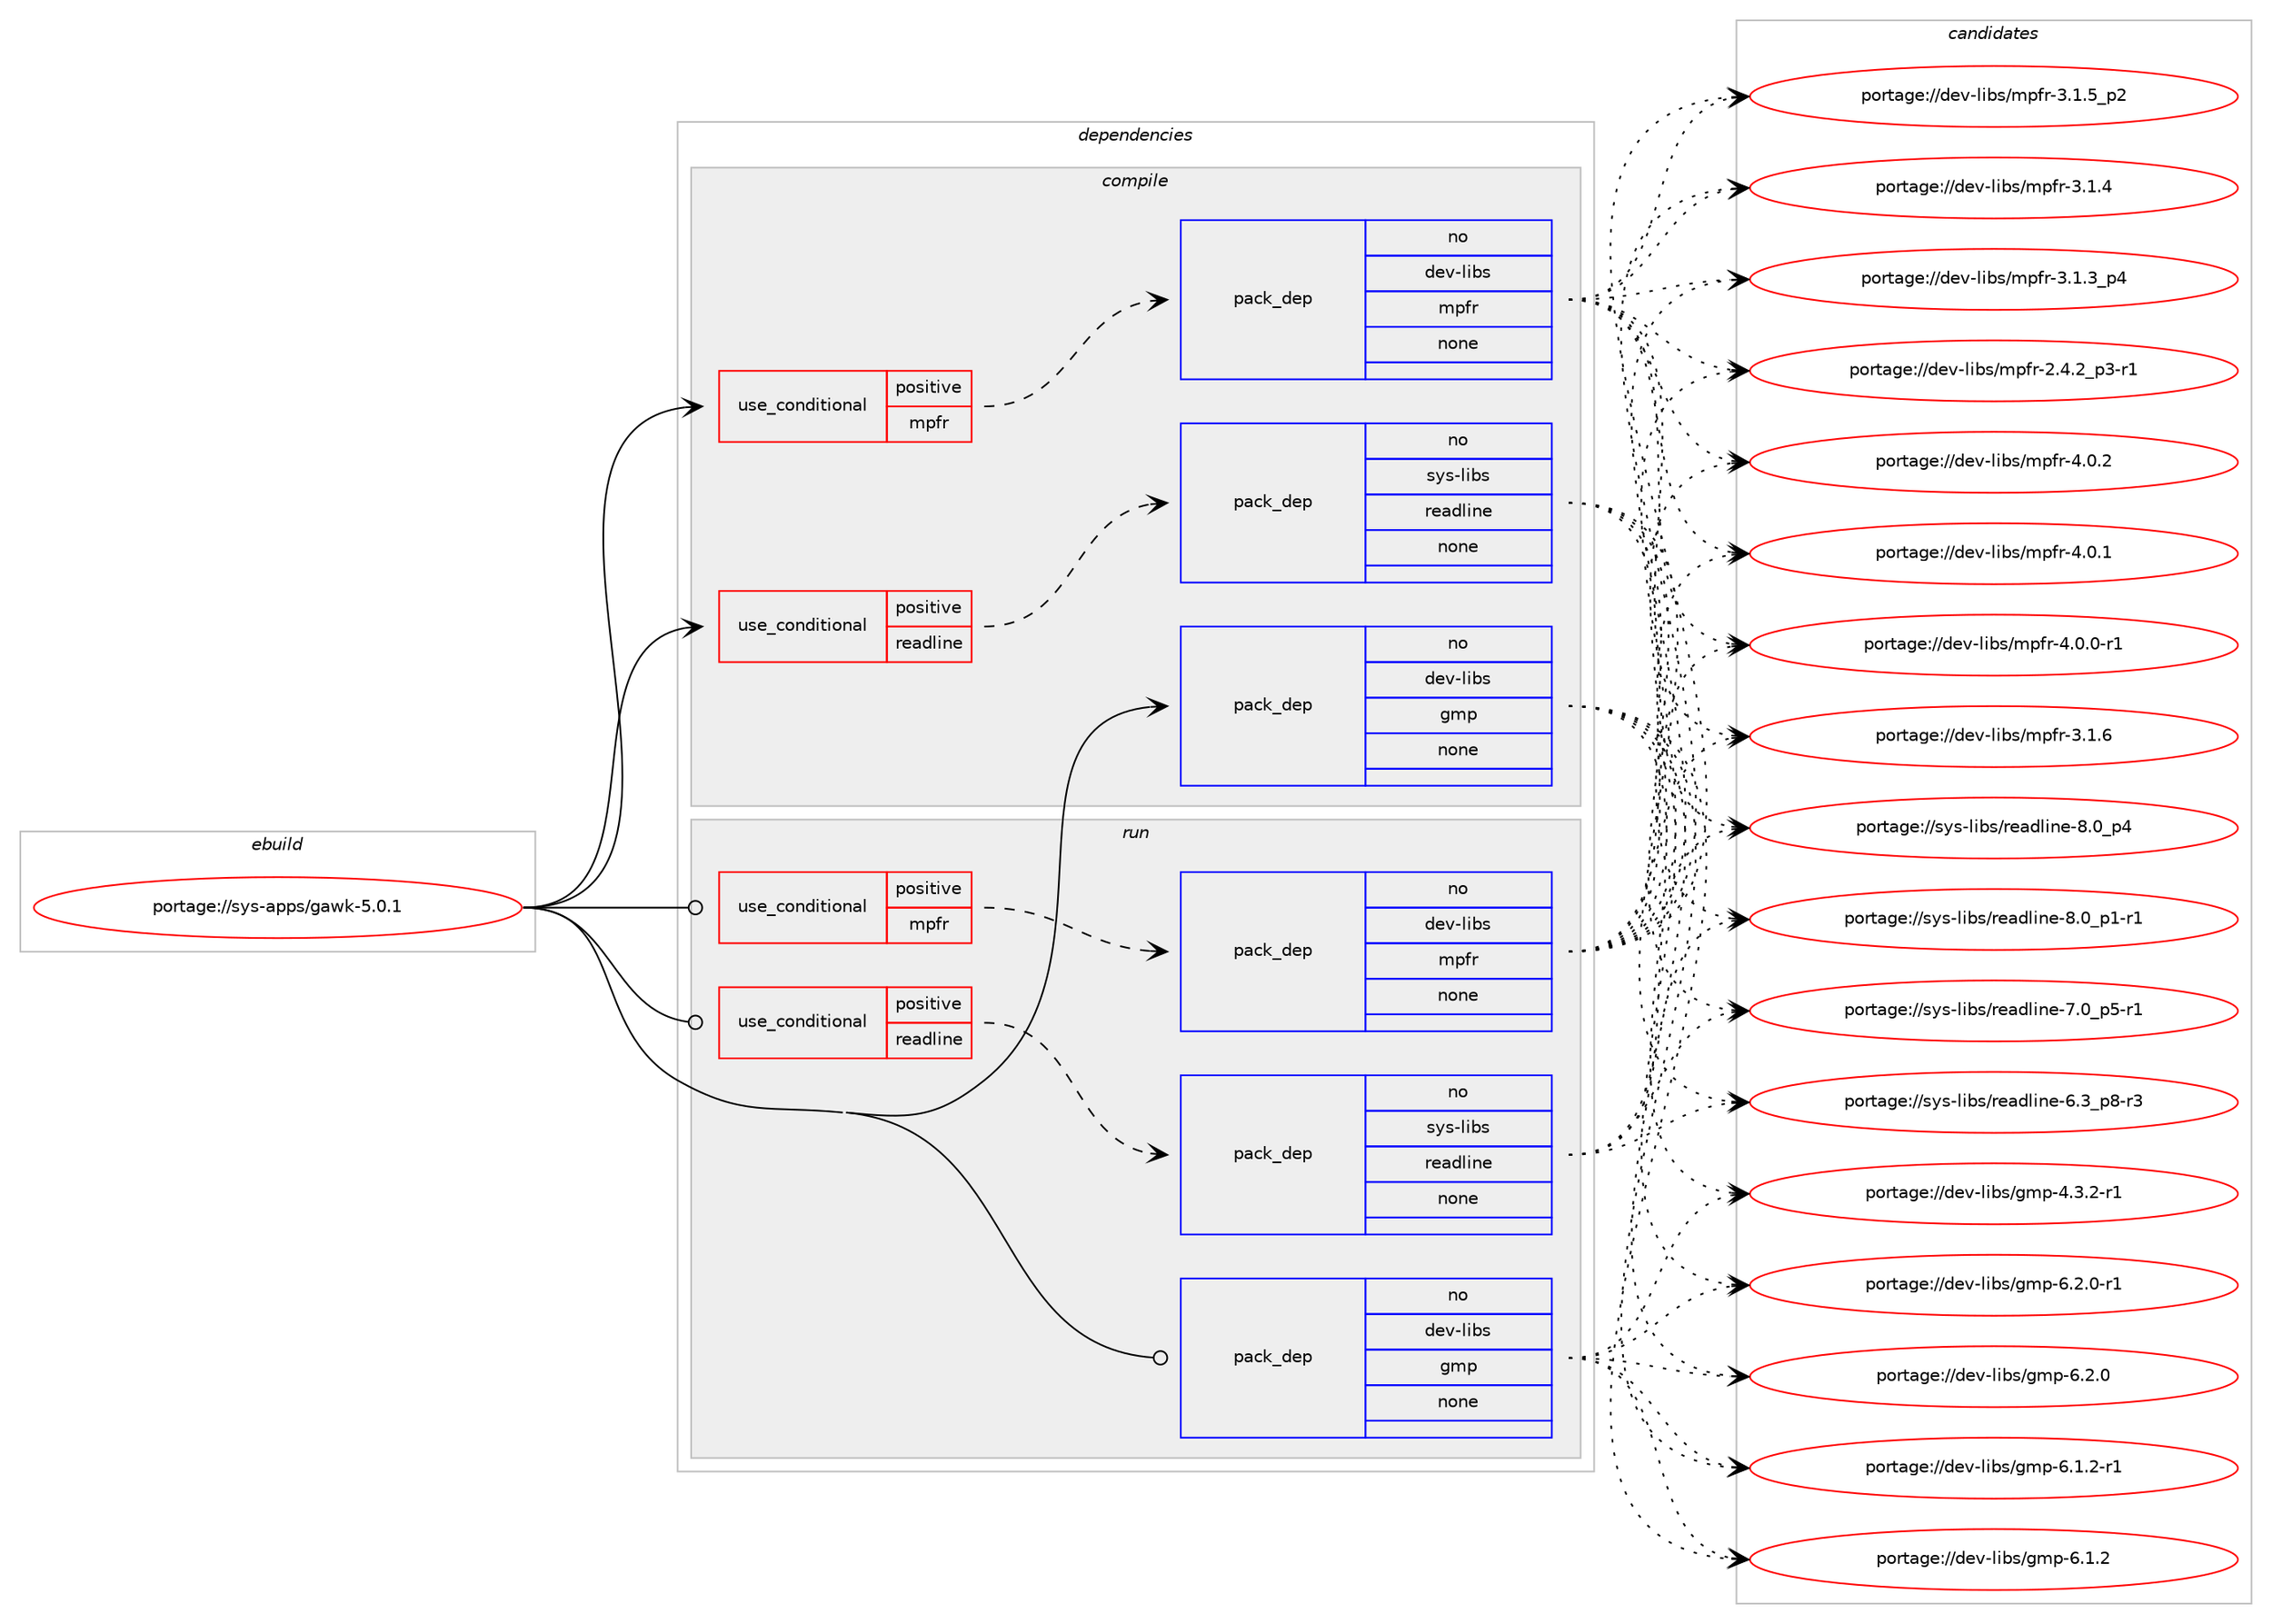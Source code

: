 digraph prolog {

# *************
# Graph options
# *************

newrank=true;
concentrate=true;
compound=true;
graph [rankdir=LR,fontname=Helvetica,fontsize=10,ranksep=1.5];#, ranksep=2.5, nodesep=0.2];
edge  [arrowhead=vee];
node  [fontname=Helvetica,fontsize=10];

# **********
# The ebuild
# **********

subgraph cluster_leftcol {
color=gray;
rank=same;
label=<<i>ebuild</i>>;
id [label="portage://sys-apps/gawk-5.0.1", color=red, width=4, href="../sys-apps/gawk-5.0.1.svg"];
}

# ****************
# The dependencies
# ****************

subgraph cluster_midcol {
color=gray;
label=<<i>dependencies</i>>;
subgraph cluster_compile {
fillcolor="#eeeeee";
style=filled;
label=<<i>compile</i>>;
subgraph cond13958 {
dependency64647 [label=<<TABLE BORDER="0" CELLBORDER="1" CELLSPACING="0" CELLPADDING="4"><TR><TD ROWSPAN="3" CELLPADDING="10">use_conditional</TD></TR><TR><TD>positive</TD></TR><TR><TD>mpfr</TD></TR></TABLE>>, shape=none, color=red];
subgraph pack49372 {
dependency64648 [label=<<TABLE BORDER="0" CELLBORDER="1" CELLSPACING="0" CELLPADDING="4" WIDTH="220"><TR><TD ROWSPAN="6" CELLPADDING="30">pack_dep</TD></TR><TR><TD WIDTH="110">no</TD></TR><TR><TD>dev-libs</TD></TR><TR><TD>mpfr</TD></TR><TR><TD>none</TD></TR><TR><TD></TD></TR></TABLE>>, shape=none, color=blue];
}
dependency64647:e -> dependency64648:w [weight=20,style="dashed",arrowhead="vee"];
}
id:e -> dependency64647:w [weight=20,style="solid",arrowhead="vee"];
subgraph cond13959 {
dependency64649 [label=<<TABLE BORDER="0" CELLBORDER="1" CELLSPACING="0" CELLPADDING="4"><TR><TD ROWSPAN="3" CELLPADDING="10">use_conditional</TD></TR><TR><TD>positive</TD></TR><TR><TD>readline</TD></TR></TABLE>>, shape=none, color=red];
subgraph pack49373 {
dependency64650 [label=<<TABLE BORDER="0" CELLBORDER="1" CELLSPACING="0" CELLPADDING="4" WIDTH="220"><TR><TD ROWSPAN="6" CELLPADDING="30">pack_dep</TD></TR><TR><TD WIDTH="110">no</TD></TR><TR><TD>sys-libs</TD></TR><TR><TD>readline</TD></TR><TR><TD>none</TD></TR><TR><TD></TD></TR></TABLE>>, shape=none, color=blue];
}
dependency64649:e -> dependency64650:w [weight=20,style="dashed",arrowhead="vee"];
}
id:e -> dependency64649:w [weight=20,style="solid",arrowhead="vee"];
subgraph pack49374 {
dependency64651 [label=<<TABLE BORDER="0" CELLBORDER="1" CELLSPACING="0" CELLPADDING="4" WIDTH="220"><TR><TD ROWSPAN="6" CELLPADDING="30">pack_dep</TD></TR><TR><TD WIDTH="110">no</TD></TR><TR><TD>dev-libs</TD></TR><TR><TD>gmp</TD></TR><TR><TD>none</TD></TR><TR><TD></TD></TR></TABLE>>, shape=none, color=blue];
}
id:e -> dependency64651:w [weight=20,style="solid",arrowhead="vee"];
}
subgraph cluster_compileandrun {
fillcolor="#eeeeee";
style=filled;
label=<<i>compile and run</i>>;
}
subgraph cluster_run {
fillcolor="#eeeeee";
style=filled;
label=<<i>run</i>>;
subgraph cond13960 {
dependency64652 [label=<<TABLE BORDER="0" CELLBORDER="1" CELLSPACING="0" CELLPADDING="4"><TR><TD ROWSPAN="3" CELLPADDING="10">use_conditional</TD></TR><TR><TD>positive</TD></TR><TR><TD>mpfr</TD></TR></TABLE>>, shape=none, color=red];
subgraph pack49375 {
dependency64653 [label=<<TABLE BORDER="0" CELLBORDER="1" CELLSPACING="0" CELLPADDING="4" WIDTH="220"><TR><TD ROWSPAN="6" CELLPADDING="30">pack_dep</TD></TR><TR><TD WIDTH="110">no</TD></TR><TR><TD>dev-libs</TD></TR><TR><TD>mpfr</TD></TR><TR><TD>none</TD></TR><TR><TD></TD></TR></TABLE>>, shape=none, color=blue];
}
dependency64652:e -> dependency64653:w [weight=20,style="dashed",arrowhead="vee"];
}
id:e -> dependency64652:w [weight=20,style="solid",arrowhead="odot"];
subgraph cond13961 {
dependency64654 [label=<<TABLE BORDER="0" CELLBORDER="1" CELLSPACING="0" CELLPADDING="4"><TR><TD ROWSPAN="3" CELLPADDING="10">use_conditional</TD></TR><TR><TD>positive</TD></TR><TR><TD>readline</TD></TR></TABLE>>, shape=none, color=red];
subgraph pack49376 {
dependency64655 [label=<<TABLE BORDER="0" CELLBORDER="1" CELLSPACING="0" CELLPADDING="4" WIDTH="220"><TR><TD ROWSPAN="6" CELLPADDING="30">pack_dep</TD></TR><TR><TD WIDTH="110">no</TD></TR><TR><TD>sys-libs</TD></TR><TR><TD>readline</TD></TR><TR><TD>none</TD></TR><TR><TD></TD></TR></TABLE>>, shape=none, color=blue];
}
dependency64654:e -> dependency64655:w [weight=20,style="dashed",arrowhead="vee"];
}
id:e -> dependency64654:w [weight=20,style="solid",arrowhead="odot"];
subgraph pack49377 {
dependency64656 [label=<<TABLE BORDER="0" CELLBORDER="1" CELLSPACING="0" CELLPADDING="4" WIDTH="220"><TR><TD ROWSPAN="6" CELLPADDING="30">pack_dep</TD></TR><TR><TD WIDTH="110">no</TD></TR><TR><TD>dev-libs</TD></TR><TR><TD>gmp</TD></TR><TR><TD>none</TD></TR><TR><TD></TD></TR></TABLE>>, shape=none, color=blue];
}
id:e -> dependency64656:w [weight=20,style="solid",arrowhead="odot"];
}
}

# **************
# The candidates
# **************

subgraph cluster_choices {
rank=same;
color=gray;
label=<<i>candidates</i>>;

subgraph choice49372 {
color=black;
nodesep=1;
choice100101118451081059811547109112102114455246484650 [label="portage://dev-libs/mpfr-4.0.2", color=red, width=4,href="../dev-libs/mpfr-4.0.2.svg"];
choice100101118451081059811547109112102114455246484649 [label="portage://dev-libs/mpfr-4.0.1", color=red, width=4,href="../dev-libs/mpfr-4.0.1.svg"];
choice1001011184510810598115471091121021144552464846484511449 [label="portage://dev-libs/mpfr-4.0.0-r1", color=red, width=4,href="../dev-libs/mpfr-4.0.0-r1.svg"];
choice100101118451081059811547109112102114455146494654 [label="portage://dev-libs/mpfr-3.1.6", color=red, width=4,href="../dev-libs/mpfr-3.1.6.svg"];
choice1001011184510810598115471091121021144551464946539511250 [label="portage://dev-libs/mpfr-3.1.5_p2", color=red, width=4,href="../dev-libs/mpfr-3.1.5_p2.svg"];
choice100101118451081059811547109112102114455146494652 [label="portage://dev-libs/mpfr-3.1.4", color=red, width=4,href="../dev-libs/mpfr-3.1.4.svg"];
choice1001011184510810598115471091121021144551464946519511252 [label="portage://dev-libs/mpfr-3.1.3_p4", color=red, width=4,href="../dev-libs/mpfr-3.1.3_p4.svg"];
choice10010111845108105981154710911210211445504652465095112514511449 [label="portage://dev-libs/mpfr-2.4.2_p3-r1", color=red, width=4,href="../dev-libs/mpfr-2.4.2_p3-r1.svg"];
dependency64648:e -> choice100101118451081059811547109112102114455246484650:w [style=dotted,weight="100"];
dependency64648:e -> choice100101118451081059811547109112102114455246484649:w [style=dotted,weight="100"];
dependency64648:e -> choice1001011184510810598115471091121021144552464846484511449:w [style=dotted,weight="100"];
dependency64648:e -> choice100101118451081059811547109112102114455146494654:w [style=dotted,weight="100"];
dependency64648:e -> choice1001011184510810598115471091121021144551464946539511250:w [style=dotted,weight="100"];
dependency64648:e -> choice100101118451081059811547109112102114455146494652:w [style=dotted,weight="100"];
dependency64648:e -> choice1001011184510810598115471091121021144551464946519511252:w [style=dotted,weight="100"];
dependency64648:e -> choice10010111845108105981154710911210211445504652465095112514511449:w [style=dotted,weight="100"];
}
subgraph choice49373 {
color=black;
nodesep=1;
choice11512111545108105981154711410197100108105110101455646489511252 [label="portage://sys-libs/readline-8.0_p4", color=red, width=4,href="../sys-libs/readline-8.0_p4.svg"];
choice115121115451081059811547114101971001081051101014556464895112494511449 [label="portage://sys-libs/readline-8.0_p1-r1", color=red, width=4,href="../sys-libs/readline-8.0_p1-r1.svg"];
choice115121115451081059811547114101971001081051101014555464895112534511449 [label="portage://sys-libs/readline-7.0_p5-r1", color=red, width=4,href="../sys-libs/readline-7.0_p5-r1.svg"];
choice115121115451081059811547114101971001081051101014554465195112564511451 [label="portage://sys-libs/readline-6.3_p8-r3", color=red, width=4,href="../sys-libs/readline-6.3_p8-r3.svg"];
dependency64650:e -> choice11512111545108105981154711410197100108105110101455646489511252:w [style=dotted,weight="100"];
dependency64650:e -> choice115121115451081059811547114101971001081051101014556464895112494511449:w [style=dotted,weight="100"];
dependency64650:e -> choice115121115451081059811547114101971001081051101014555464895112534511449:w [style=dotted,weight="100"];
dependency64650:e -> choice115121115451081059811547114101971001081051101014554465195112564511451:w [style=dotted,weight="100"];
}
subgraph choice49374 {
color=black;
nodesep=1;
choice1001011184510810598115471031091124554465046484511449 [label="portage://dev-libs/gmp-6.2.0-r1", color=red, width=4,href="../dev-libs/gmp-6.2.0-r1.svg"];
choice100101118451081059811547103109112455446504648 [label="portage://dev-libs/gmp-6.2.0", color=red, width=4,href="../dev-libs/gmp-6.2.0.svg"];
choice1001011184510810598115471031091124554464946504511449 [label="portage://dev-libs/gmp-6.1.2-r1", color=red, width=4,href="../dev-libs/gmp-6.1.2-r1.svg"];
choice100101118451081059811547103109112455446494650 [label="portage://dev-libs/gmp-6.1.2", color=red, width=4,href="../dev-libs/gmp-6.1.2.svg"];
choice1001011184510810598115471031091124552465146504511449 [label="portage://dev-libs/gmp-4.3.2-r1", color=red, width=4,href="../dev-libs/gmp-4.3.2-r1.svg"];
dependency64651:e -> choice1001011184510810598115471031091124554465046484511449:w [style=dotted,weight="100"];
dependency64651:e -> choice100101118451081059811547103109112455446504648:w [style=dotted,weight="100"];
dependency64651:e -> choice1001011184510810598115471031091124554464946504511449:w [style=dotted,weight="100"];
dependency64651:e -> choice100101118451081059811547103109112455446494650:w [style=dotted,weight="100"];
dependency64651:e -> choice1001011184510810598115471031091124552465146504511449:w [style=dotted,weight="100"];
}
subgraph choice49375 {
color=black;
nodesep=1;
choice100101118451081059811547109112102114455246484650 [label="portage://dev-libs/mpfr-4.0.2", color=red, width=4,href="../dev-libs/mpfr-4.0.2.svg"];
choice100101118451081059811547109112102114455246484649 [label="portage://dev-libs/mpfr-4.0.1", color=red, width=4,href="../dev-libs/mpfr-4.0.1.svg"];
choice1001011184510810598115471091121021144552464846484511449 [label="portage://dev-libs/mpfr-4.0.0-r1", color=red, width=4,href="../dev-libs/mpfr-4.0.0-r1.svg"];
choice100101118451081059811547109112102114455146494654 [label="portage://dev-libs/mpfr-3.1.6", color=red, width=4,href="../dev-libs/mpfr-3.1.6.svg"];
choice1001011184510810598115471091121021144551464946539511250 [label="portage://dev-libs/mpfr-3.1.5_p2", color=red, width=4,href="../dev-libs/mpfr-3.1.5_p2.svg"];
choice100101118451081059811547109112102114455146494652 [label="portage://dev-libs/mpfr-3.1.4", color=red, width=4,href="../dev-libs/mpfr-3.1.4.svg"];
choice1001011184510810598115471091121021144551464946519511252 [label="portage://dev-libs/mpfr-3.1.3_p4", color=red, width=4,href="../dev-libs/mpfr-3.1.3_p4.svg"];
choice10010111845108105981154710911210211445504652465095112514511449 [label="portage://dev-libs/mpfr-2.4.2_p3-r1", color=red, width=4,href="../dev-libs/mpfr-2.4.2_p3-r1.svg"];
dependency64653:e -> choice100101118451081059811547109112102114455246484650:w [style=dotted,weight="100"];
dependency64653:e -> choice100101118451081059811547109112102114455246484649:w [style=dotted,weight="100"];
dependency64653:e -> choice1001011184510810598115471091121021144552464846484511449:w [style=dotted,weight="100"];
dependency64653:e -> choice100101118451081059811547109112102114455146494654:w [style=dotted,weight="100"];
dependency64653:e -> choice1001011184510810598115471091121021144551464946539511250:w [style=dotted,weight="100"];
dependency64653:e -> choice100101118451081059811547109112102114455146494652:w [style=dotted,weight="100"];
dependency64653:e -> choice1001011184510810598115471091121021144551464946519511252:w [style=dotted,weight="100"];
dependency64653:e -> choice10010111845108105981154710911210211445504652465095112514511449:w [style=dotted,weight="100"];
}
subgraph choice49376 {
color=black;
nodesep=1;
choice11512111545108105981154711410197100108105110101455646489511252 [label="portage://sys-libs/readline-8.0_p4", color=red, width=4,href="../sys-libs/readline-8.0_p4.svg"];
choice115121115451081059811547114101971001081051101014556464895112494511449 [label="portage://sys-libs/readline-8.0_p1-r1", color=red, width=4,href="../sys-libs/readline-8.0_p1-r1.svg"];
choice115121115451081059811547114101971001081051101014555464895112534511449 [label="portage://sys-libs/readline-7.0_p5-r1", color=red, width=4,href="../sys-libs/readline-7.0_p5-r1.svg"];
choice115121115451081059811547114101971001081051101014554465195112564511451 [label="portage://sys-libs/readline-6.3_p8-r3", color=red, width=4,href="../sys-libs/readline-6.3_p8-r3.svg"];
dependency64655:e -> choice11512111545108105981154711410197100108105110101455646489511252:w [style=dotted,weight="100"];
dependency64655:e -> choice115121115451081059811547114101971001081051101014556464895112494511449:w [style=dotted,weight="100"];
dependency64655:e -> choice115121115451081059811547114101971001081051101014555464895112534511449:w [style=dotted,weight="100"];
dependency64655:e -> choice115121115451081059811547114101971001081051101014554465195112564511451:w [style=dotted,weight="100"];
}
subgraph choice49377 {
color=black;
nodesep=1;
choice1001011184510810598115471031091124554465046484511449 [label="portage://dev-libs/gmp-6.2.0-r1", color=red, width=4,href="../dev-libs/gmp-6.2.0-r1.svg"];
choice100101118451081059811547103109112455446504648 [label="portage://dev-libs/gmp-6.2.0", color=red, width=4,href="../dev-libs/gmp-6.2.0.svg"];
choice1001011184510810598115471031091124554464946504511449 [label="portage://dev-libs/gmp-6.1.2-r1", color=red, width=4,href="../dev-libs/gmp-6.1.2-r1.svg"];
choice100101118451081059811547103109112455446494650 [label="portage://dev-libs/gmp-6.1.2", color=red, width=4,href="../dev-libs/gmp-6.1.2.svg"];
choice1001011184510810598115471031091124552465146504511449 [label="portage://dev-libs/gmp-4.3.2-r1", color=red, width=4,href="../dev-libs/gmp-4.3.2-r1.svg"];
dependency64656:e -> choice1001011184510810598115471031091124554465046484511449:w [style=dotted,weight="100"];
dependency64656:e -> choice100101118451081059811547103109112455446504648:w [style=dotted,weight="100"];
dependency64656:e -> choice1001011184510810598115471031091124554464946504511449:w [style=dotted,weight="100"];
dependency64656:e -> choice100101118451081059811547103109112455446494650:w [style=dotted,weight="100"];
dependency64656:e -> choice1001011184510810598115471031091124552465146504511449:w [style=dotted,weight="100"];
}
}

}
